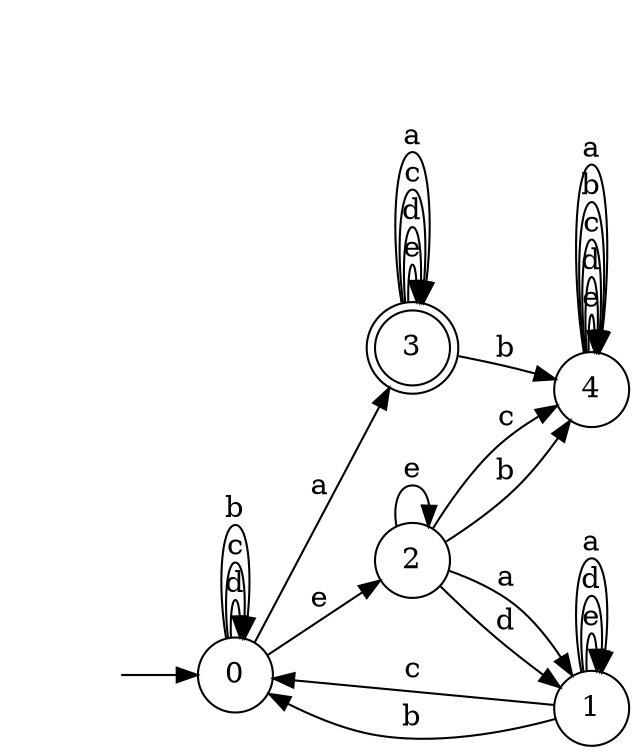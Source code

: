 digraph {
  rankdir=LR;
  0 [label="0", shape = circle];
  0 -> 2 [label="e"];
  0 -> 0 [label="d"];
  0 -> 0 [label="c"];
  0 -> 0 [label="b"];
  0 -> 3 [label="a"];
  1 [label="1", shape = circle];
  1 -> 1 [label="e"];
  1 -> 1 [label="d"];
  1 -> 0 [label="c"];
  1 -> 0 [label="b"];
  1 -> 1 [label="a"];
  2 [label="2", shape = circle];
  2 -> 2 [label="e"];
  2 -> 1 [label="d"];
  2 -> 4 [label="c"];
  2 -> 4 [label="b"];
  2 -> 1 [label="a"];
  3 [label="3", shape = doublecircle];
  3 -> 3 [label="e"];
  3 -> 3 [label="d"];
  3 -> 3 [label="c"];
  3 -> 4 [label="b"];
  3 -> 3 [label="a"];
  4 [label="4", shape = circle];
  4 -> 4 [label="e"];
  4 -> 4 [label="d"];
  4 -> 4 [label="c"];
  4 -> 4 [label="b"];
  4 -> 4 [label="a"];
  5 [label="", shape = plaintext];
  5 -> 0 [label=""];
}

